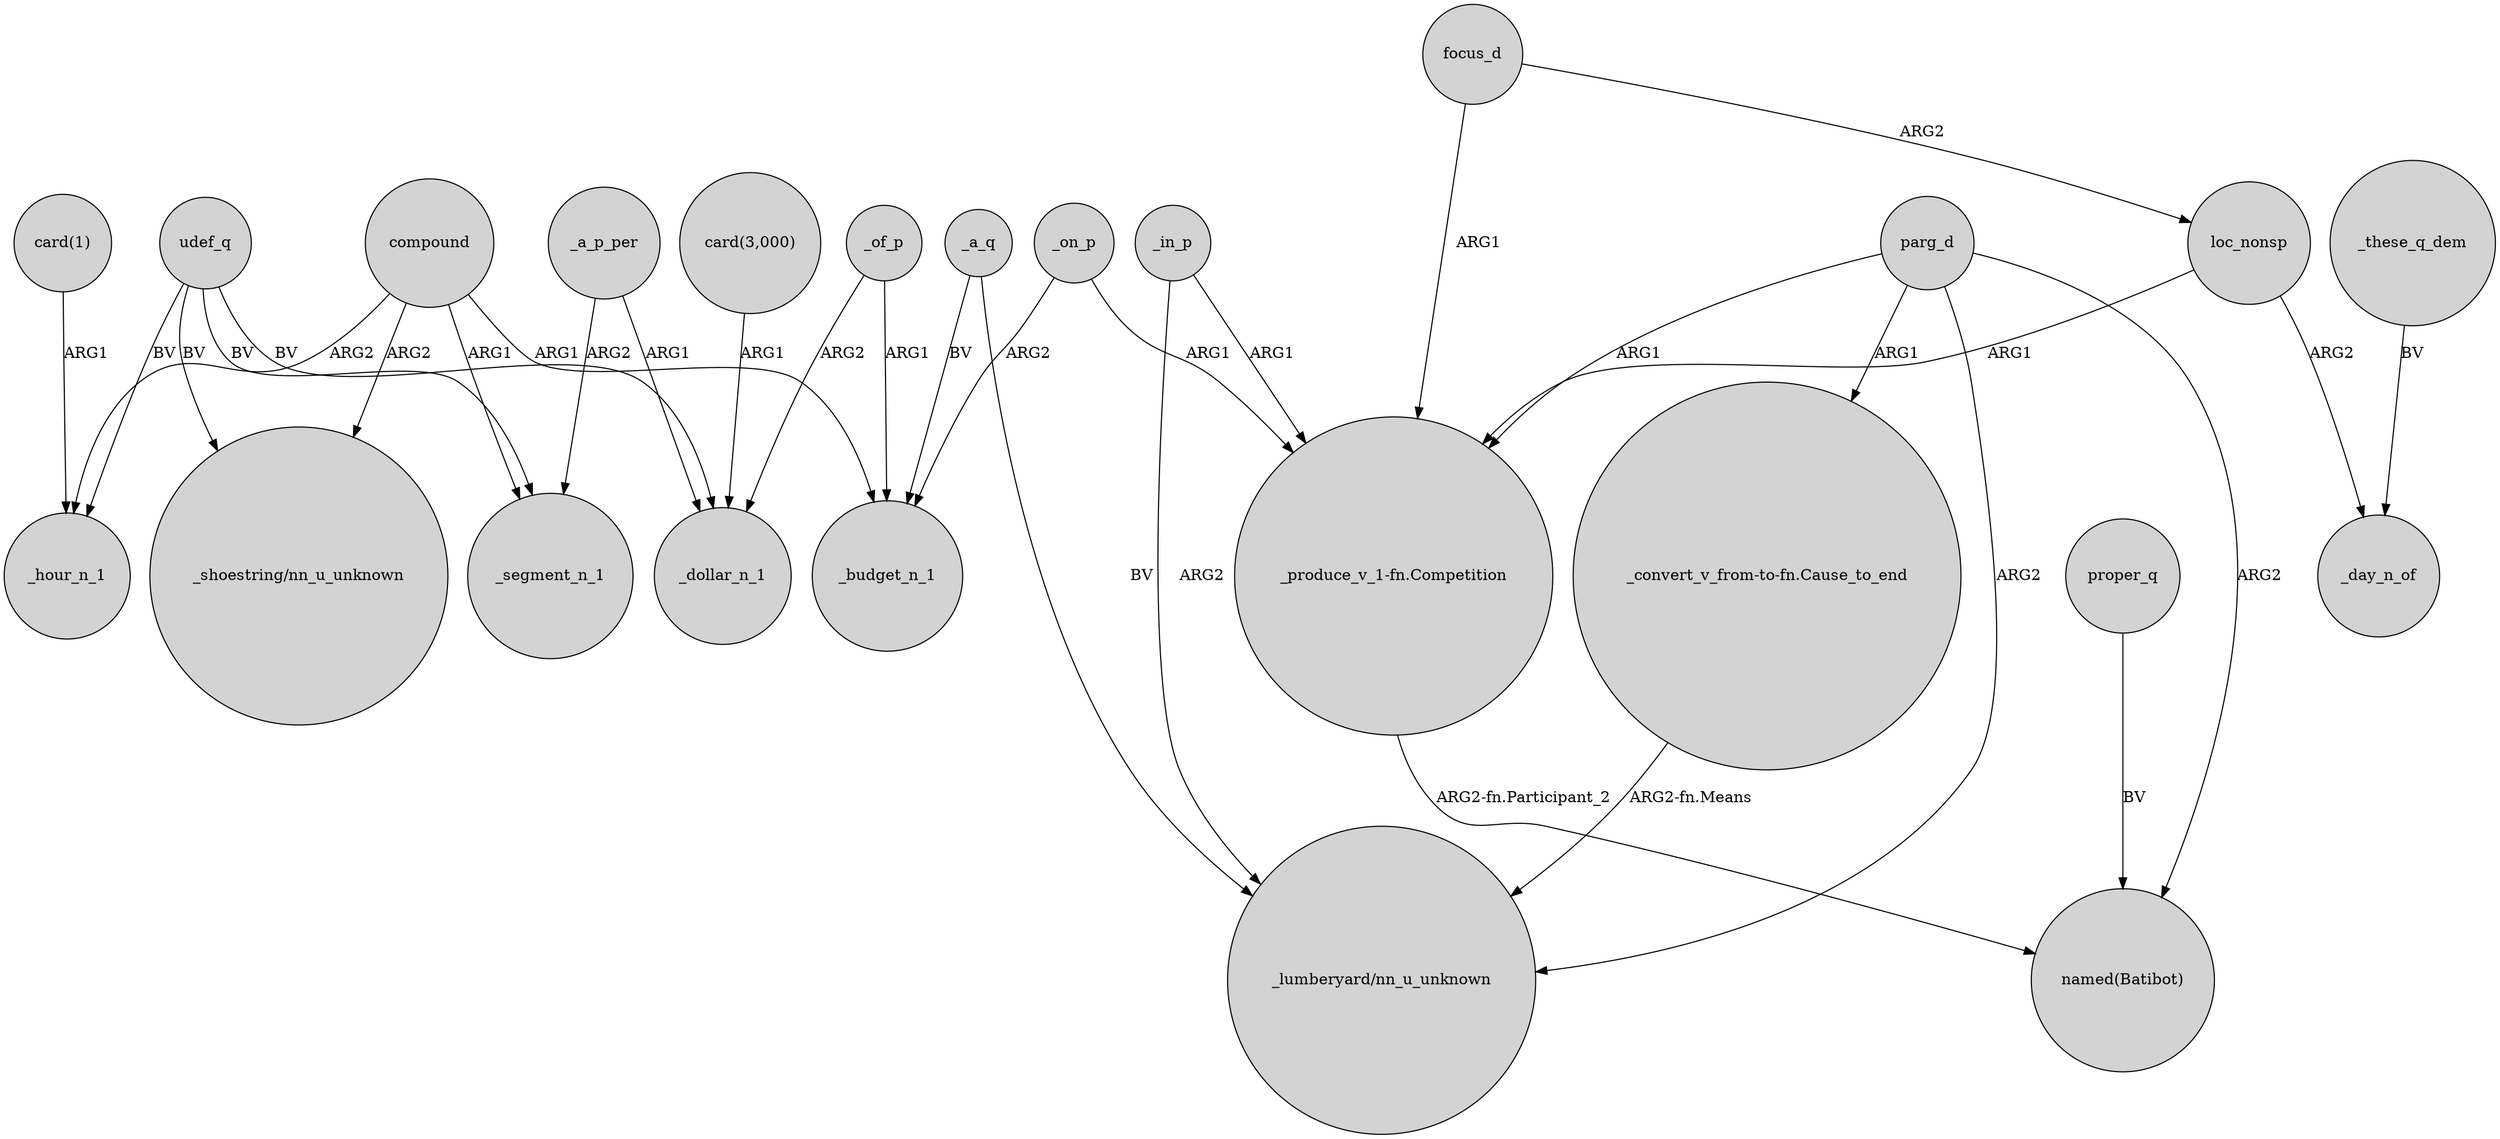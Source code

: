 digraph {
	node [shape=circle style=filled]
	_a_p_per -> _segment_n_1 [label=ARG2]
	compound -> _hour_n_1 [label=ARG2]
	parg_d -> "_produce_v_1-fn.Competition" [label=ARG1]
	focus_d -> "_produce_v_1-fn.Competition" [label=ARG1]
	compound -> _segment_n_1 [label=ARG1]
	_in_p -> "_produce_v_1-fn.Competition" [label=ARG1]
	udef_q -> _segment_n_1 [label=BV]
	_on_p -> _budget_n_1 [label=ARG2]
	focus_d -> loc_nonsp [label=ARG2]
	"card(3,000)" -> _dollar_n_1 [label=ARG1]
	parg_d -> "_lumberyard/nn_u_unknown" [label=ARG2]
	_these_q_dem -> _day_n_of [label=BV]
	compound -> _budget_n_1 [label=ARG1]
	"card(1)" -> _hour_n_1 [label=ARG1]
	"_produce_v_1-fn.Competition" -> "named(Batibot)" [label="ARG2-fn.Participant_2"]
	compound -> "_shoestring/nn_u_unknown" [label=ARG2]
	"_convert_v_from-to-fn.Cause_to_end" -> "_lumberyard/nn_u_unknown" [label="ARG2-fn.Means"]
	_in_p -> "_lumberyard/nn_u_unknown" [label=ARG2]
	udef_q -> "_shoestring/nn_u_unknown" [label=BV]
	udef_q -> _dollar_n_1 [label=BV]
	proper_q -> "named(Batibot)" [label=BV]
	_a_q -> _budget_n_1 [label=BV]
	parg_d -> "named(Batibot)" [label=ARG2]
	_a_p_per -> _dollar_n_1 [label=ARG1]
	udef_q -> _hour_n_1 [label=BV]
	loc_nonsp -> "_produce_v_1-fn.Competition" [label=ARG1]
	_of_p -> _budget_n_1 [label=ARG1]
	_of_p -> _dollar_n_1 [label=ARG2]
	loc_nonsp -> _day_n_of [label=ARG2]
	parg_d -> "_convert_v_from-to-fn.Cause_to_end" [label=ARG1]
	_on_p -> "_produce_v_1-fn.Competition" [label=ARG1]
	_a_q -> "_lumberyard/nn_u_unknown" [label=BV]
}
